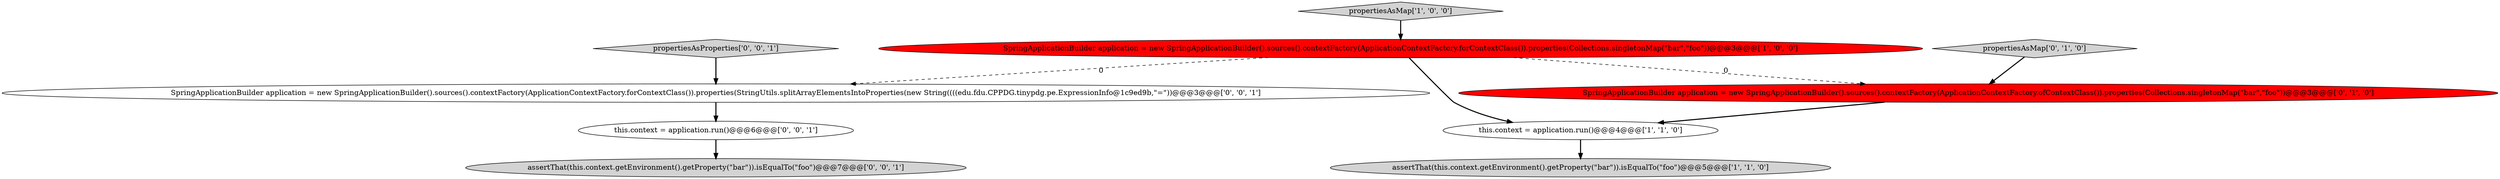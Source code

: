 digraph {
7 [style = filled, label = "propertiesAsProperties['0', '0', '1']", fillcolor = lightgray, shape = diamond image = "AAA0AAABBB3BBB"];
1 [style = filled, label = "this.context = application.run()@@@4@@@['1', '1', '0']", fillcolor = white, shape = ellipse image = "AAA0AAABBB1BBB"];
2 [style = filled, label = "assertThat(this.context.getEnvironment().getProperty(\"bar\")).isEqualTo(\"foo\")@@@5@@@['1', '1', '0']", fillcolor = lightgray, shape = ellipse image = "AAA0AAABBB1BBB"];
5 [style = filled, label = "propertiesAsMap['0', '1', '0']", fillcolor = lightgray, shape = diamond image = "AAA0AAABBB2BBB"];
9 [style = filled, label = "SpringApplicationBuilder application = new SpringApplicationBuilder().sources().contextFactory(ApplicationContextFactory.forContextClass()).properties(StringUtils.splitArrayElementsIntoProperties(new String((((edu.fdu.CPPDG.tinypdg.pe.ExpressionInfo@1c9ed9b,\"=\"))@@@3@@@['0', '0', '1']", fillcolor = white, shape = ellipse image = "AAA0AAABBB3BBB"];
0 [style = filled, label = "SpringApplicationBuilder application = new SpringApplicationBuilder().sources().contextFactory(ApplicationContextFactory.forContextClass()).properties(Collections.singletonMap(\"bar\",\"foo\"))@@@3@@@['1', '0', '0']", fillcolor = red, shape = ellipse image = "AAA1AAABBB1BBB"];
6 [style = filled, label = "assertThat(this.context.getEnvironment().getProperty(\"bar\")).isEqualTo(\"foo\")@@@7@@@['0', '0', '1']", fillcolor = lightgray, shape = ellipse image = "AAA0AAABBB3BBB"];
4 [style = filled, label = "SpringApplicationBuilder application = new SpringApplicationBuilder().sources().contextFactory(ApplicationContextFactory.ofContextClass()).properties(Collections.singletonMap(\"bar\",\"foo\"))@@@3@@@['0', '1', '0']", fillcolor = red, shape = ellipse image = "AAA1AAABBB2BBB"];
3 [style = filled, label = "propertiesAsMap['1', '0', '0']", fillcolor = lightgray, shape = diamond image = "AAA0AAABBB1BBB"];
8 [style = filled, label = "this.context = application.run()@@@6@@@['0', '0', '1']", fillcolor = white, shape = ellipse image = "AAA0AAABBB3BBB"];
7->9 [style = bold, label=""];
3->0 [style = bold, label=""];
4->1 [style = bold, label=""];
1->2 [style = bold, label=""];
8->6 [style = bold, label=""];
0->4 [style = dashed, label="0"];
0->9 [style = dashed, label="0"];
9->8 [style = bold, label=""];
0->1 [style = bold, label=""];
5->4 [style = bold, label=""];
}
